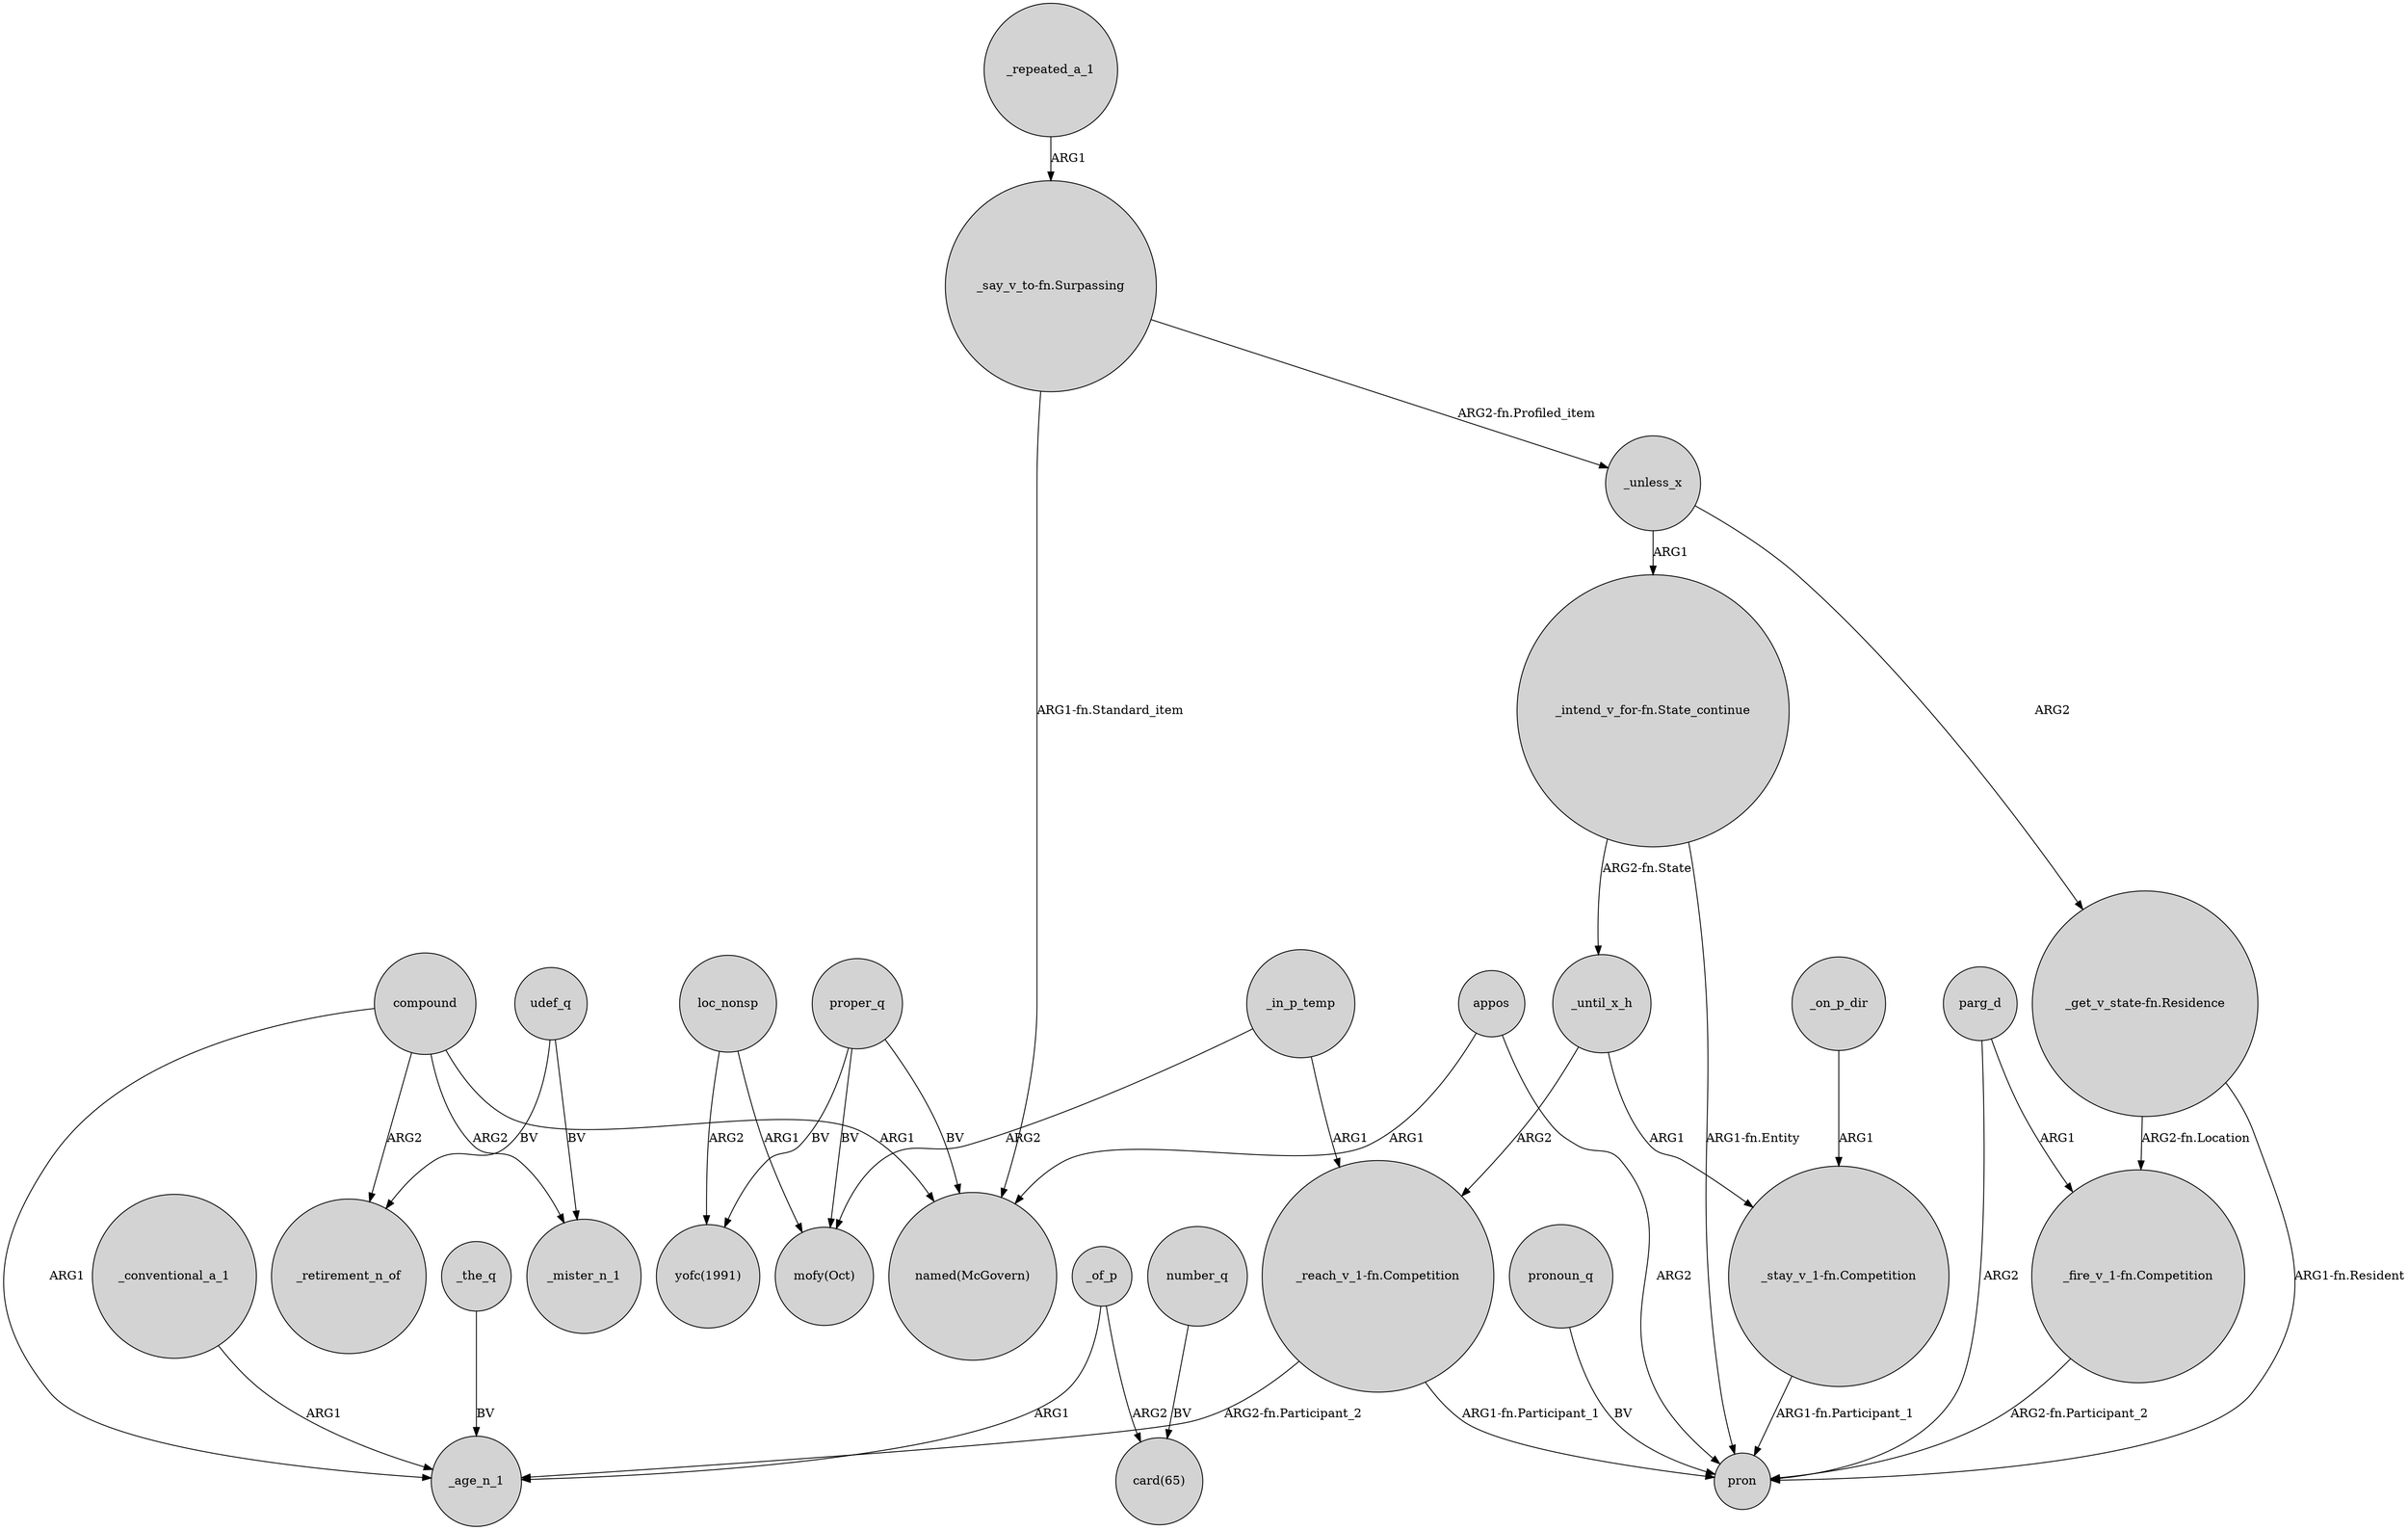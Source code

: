 digraph {
	node [shape=circle style=filled]
	compound -> _mister_n_1 [label=ARG2]
	_in_p_temp -> "mofy(Oct)" [label=ARG2]
	_repeated_a_1 -> "_say_v_to-fn.Surpassing" [label=ARG1]
	parg_d -> pron [label=ARG2]
	"_stay_v_1-fn.Competition" -> pron [label="ARG1-fn.Participant_1"]
	proper_q -> "named(McGovern)" [label=BV]
	loc_nonsp -> "mofy(Oct)" [label=ARG1]
	"_say_v_to-fn.Surpassing" -> _unless_x [label="ARG2-fn.Profiled_item"]
	udef_q -> _mister_n_1 [label=BV]
	appos -> "named(McGovern)" [label=ARG1]
	loc_nonsp -> "yofc(1991)" [label=ARG2]
	_unless_x -> "_intend_v_for-fn.State_continue" [label=ARG1]
	"_get_v_state-fn.Residence" -> "_fire_v_1-fn.Competition" [label="ARG2-fn.Location"]
	compound -> "named(McGovern)" [label=ARG1]
	compound -> _retirement_n_of [label=ARG2]
	appos -> pron [label=ARG2]
	pronoun_q -> pron [label=BV]
	"_get_v_state-fn.Residence" -> pron [label="ARG1-fn.Resident"]
	_in_p_temp -> "_reach_v_1-fn.Competition" [label=ARG1]
	_the_q -> _age_n_1 [label=BV]
	"_reach_v_1-fn.Competition" -> _age_n_1 [label="ARG2-fn.Participant_2"]
	_on_p_dir -> "_stay_v_1-fn.Competition" [label=ARG1]
	_until_x_h -> "_stay_v_1-fn.Competition" [label=ARG1]
	"_intend_v_for-fn.State_continue" -> _until_x_h [label="ARG2-fn.State"]
	proper_q -> "yofc(1991)" [label=BV]
	number_q -> "card(65)" [label=BV]
	_until_x_h -> "_reach_v_1-fn.Competition" [label=ARG2]
	udef_q -> _retirement_n_of [label=BV]
	"_say_v_to-fn.Surpassing" -> "named(McGovern)" [label="ARG1-fn.Standard_item"]
	_unless_x -> "_get_v_state-fn.Residence" [label=ARG2]
	"_reach_v_1-fn.Competition" -> pron [label="ARG1-fn.Participant_1"]
	parg_d -> "_fire_v_1-fn.Competition" [label=ARG1]
	compound -> _age_n_1 [label=ARG1]
	proper_q -> "mofy(Oct)" [label=BV]
	"_intend_v_for-fn.State_continue" -> pron [label="ARG1-fn.Entity"]
	_of_p -> _age_n_1 [label=ARG1]
	_of_p -> "card(65)" [label=ARG2]
	"_fire_v_1-fn.Competition" -> pron [label="ARG2-fn.Participant_2"]
	_conventional_a_1 -> _age_n_1 [label=ARG1]
}
